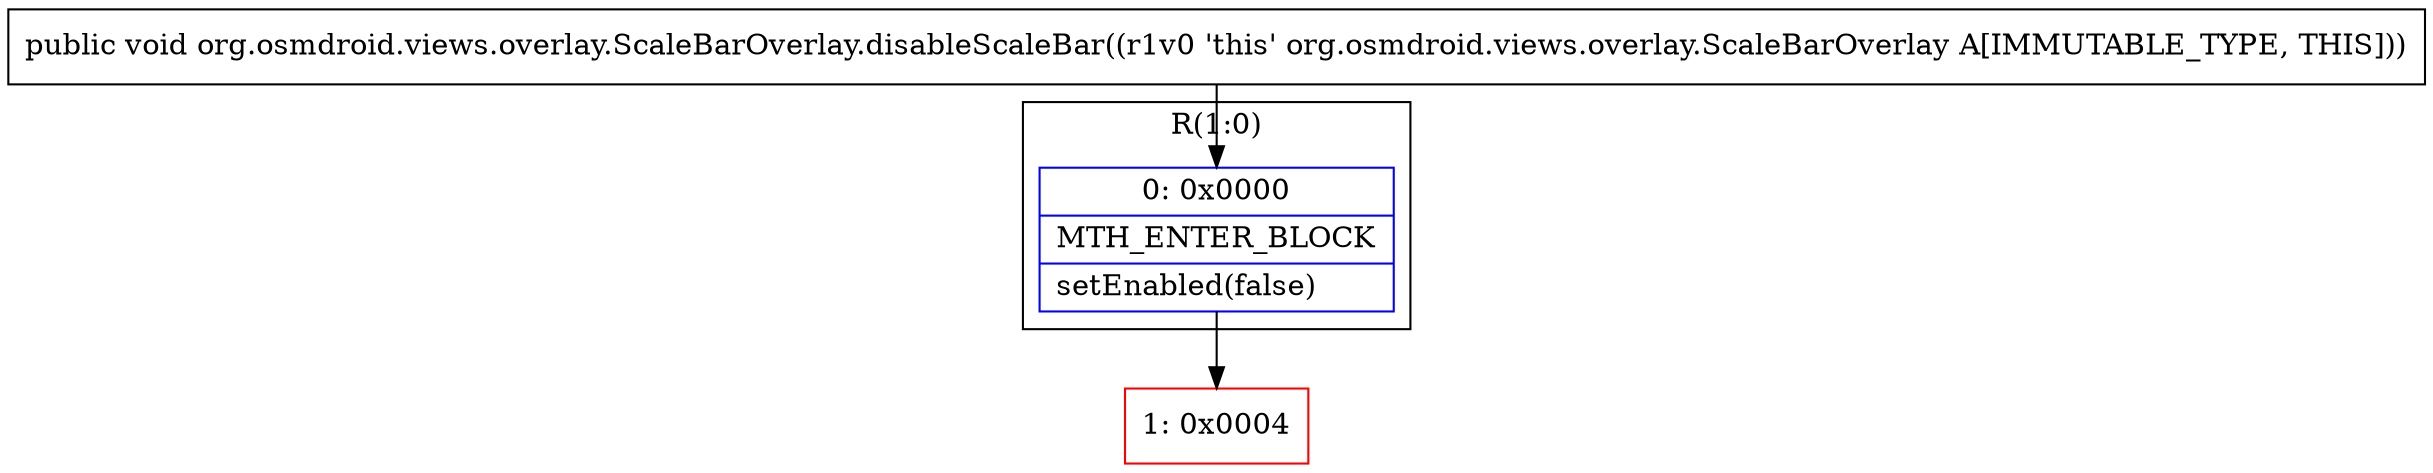 digraph "CFG fororg.osmdroid.views.overlay.ScaleBarOverlay.disableScaleBar()V" {
subgraph cluster_Region_1611256138 {
label = "R(1:0)";
node [shape=record,color=blue];
Node_0 [shape=record,label="{0\:\ 0x0000|MTH_ENTER_BLOCK\l|setEnabled(false)\l}"];
}
Node_1 [shape=record,color=red,label="{1\:\ 0x0004}"];
MethodNode[shape=record,label="{public void org.osmdroid.views.overlay.ScaleBarOverlay.disableScaleBar((r1v0 'this' org.osmdroid.views.overlay.ScaleBarOverlay A[IMMUTABLE_TYPE, THIS])) }"];
MethodNode -> Node_0;
Node_0 -> Node_1;
}

